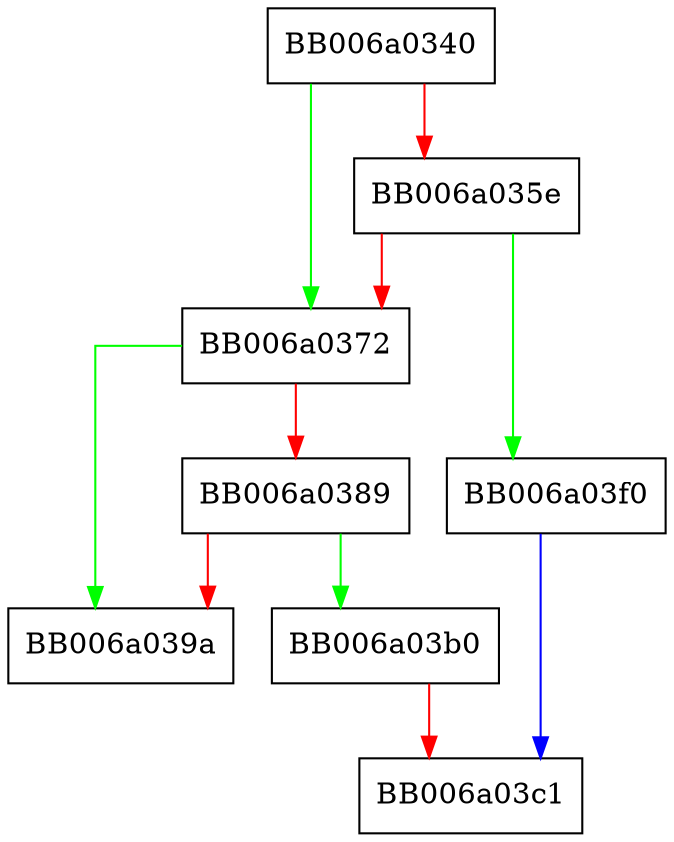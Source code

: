 digraph chacha20_get_ctx_params {
  node [shape="box"];
  graph [splines=ortho];
  BB006a0340 -> BB006a0372 [color="green"];
  BB006a0340 -> BB006a035e [color="red"];
  BB006a035e -> BB006a03f0 [color="green"];
  BB006a035e -> BB006a0372 [color="red"];
  BB006a0372 -> BB006a039a [color="green"];
  BB006a0372 -> BB006a0389 [color="red"];
  BB006a0389 -> BB006a03b0 [color="green"];
  BB006a0389 -> BB006a039a [color="red"];
  BB006a03b0 -> BB006a03c1 [color="red"];
  BB006a03f0 -> BB006a03c1 [color="blue"];
}